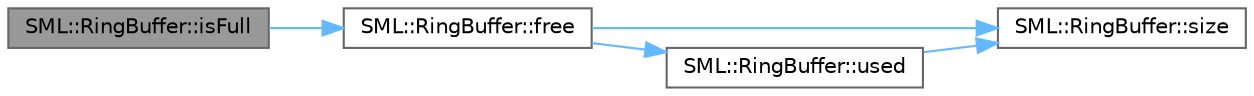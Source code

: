 digraph "SML::RingBuffer::isFull"
{
 // LATEX_PDF_SIZE
  bgcolor="transparent";
  edge [fontname=Helvetica,fontsize=10,labelfontname=Helvetica,labelfontsize=10];
  node [fontname=Helvetica,fontsize=10,shape=box,height=0.2,width=0.4];
  rankdir="LR";
  Node1 [id="Node000001",label="SML::RingBuffer::isFull",height=0.2,width=0.4,color="gray40", fillcolor="grey60", style="filled", fontcolor="black",tooltip="Check is ring buffer full."];
  Node1 -> Node2 [id="edge1_Node000001_Node000002",color="steelblue1",style="solid",tooltip=" "];
  Node2 [id="Node000002",label="SML::RingBuffer::free",height=0.2,width=0.4,color="grey40", fillcolor="white", style="filled",URL="$group___s_m_l.html#ga3d8f661a274b92e1f3a08e1a8ea301f6",tooltip="Fetch number of free data in ring buffer."];
  Node2 -> Node3 [id="edge2_Node000002_Node000003",color="steelblue1",style="solid",tooltip=" "];
  Node3 [id="Node000003",label="SML::RingBuffer::size",height=0.2,width=0.4,color="grey40", fillcolor="white", style="filled",URL="$group___s_m_l.html#gaeeee0cd4f7f9d60948b22863bb5a160a",tooltip="Get ring buffer size in data slots."];
  Node2 -> Node4 [id="edge3_Node000002_Node000004",color="steelblue1",style="solid",tooltip=" "];
  Node4 [id="Node000004",label="SML::RingBuffer::used",height=0.2,width=0.4,color="grey40", fillcolor="white", style="filled",URL="$group___s_m_l.html#ga7792187d62c67779bdd863aa6e7e7865",tooltip="Fetch number of used data slots in ring buffer."];
  Node4 -> Node3 [id="edge4_Node000004_Node000003",color="steelblue1",style="solid",tooltip=" "];
}
